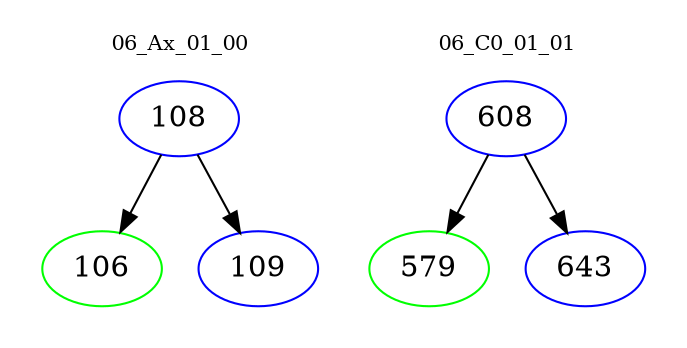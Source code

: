 digraph{
subgraph cluster_0 {
color = white
label = "06_Ax_01_00";
fontsize=10;
T0_108 [label="108", color="blue"]
T0_108 -> T0_106 [color="black"]
T0_106 [label="106", color="green"]
T0_108 -> T0_109 [color="black"]
T0_109 [label="109", color="blue"]
}
subgraph cluster_1 {
color = white
label = "06_C0_01_01";
fontsize=10;
T1_608 [label="608", color="blue"]
T1_608 -> T1_579 [color="black"]
T1_579 [label="579", color="green"]
T1_608 -> T1_643 [color="black"]
T1_643 [label="643", color="blue"]
}
}
